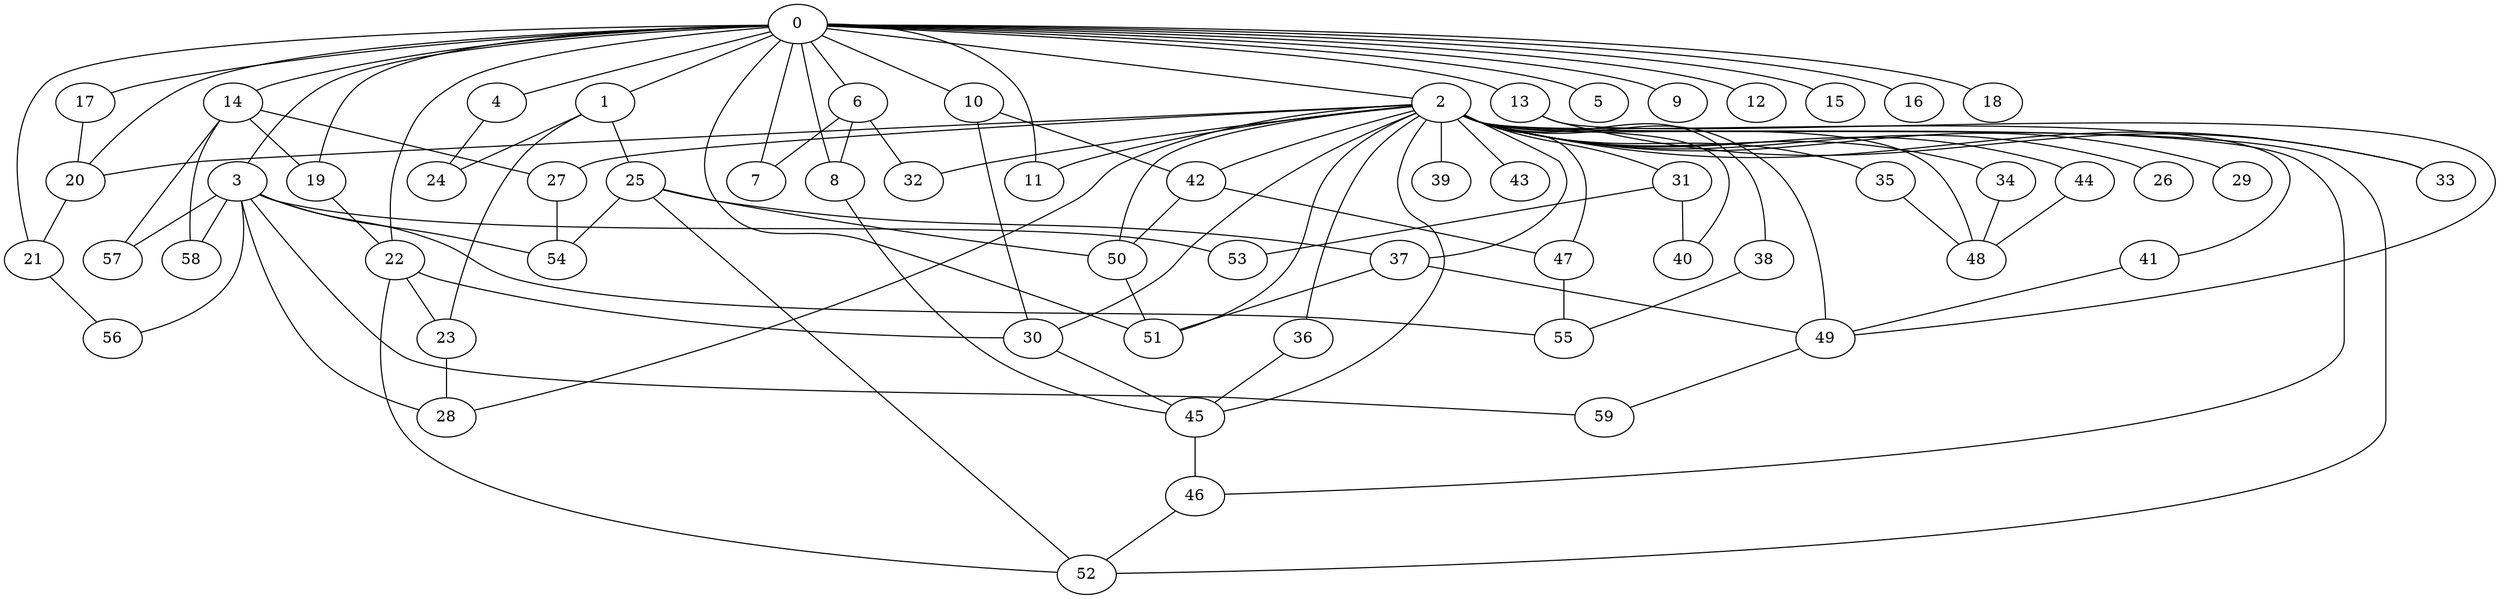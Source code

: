 
graph graphname {
    0 -- 1
0 -- 2
0 -- 3
0 -- 4
0 -- 5
0 -- 6
0 -- 7
0 -- 8
0 -- 9
0 -- 10
0 -- 11
0 -- 12
0 -- 13
0 -- 14
0 -- 15
0 -- 16
0 -- 17
0 -- 18
0 -- 19
0 -- 20
0 -- 21
0 -- 22
0 -- 51
1 -- 24
1 -- 25
1 -- 23
2 -- 26
2 -- 27
2 -- 28
2 -- 29
2 -- 30
2 -- 31
2 -- 32
2 -- 33
2 -- 34
2 -- 35
2 -- 36
2 -- 37
2 -- 38
2 -- 39
2 -- 40
2 -- 41
2 -- 42
2 -- 43
2 -- 44
2 -- 45
2 -- 46
2 -- 47
2 -- 48
2 -- 49
2 -- 50
2 -- 51
2 -- 52
2 -- 20
2 -- 11
3 -- 53
3 -- 54
3 -- 55
3 -- 56
3 -- 57
3 -- 58
3 -- 59
3 -- 28
4 -- 24
6 -- 32
6 -- 7
6 -- 8
8 -- 45
10 -- 42
10 -- 30
13 -- 33
13 -- 49
14 -- 27
14 -- 19
14 -- 57
14 -- 58
17 -- 20
19 -- 22
20 -- 21
21 -- 56
22 -- 23
22 -- 52
22 -- 30
23 -- 28
25 -- 50
25 -- 54
25 -- 52
25 -- 37
27 -- 54
30 -- 45
31 -- 53
31 -- 40
34 -- 48
35 -- 48
36 -- 45
37 -- 49
37 -- 51
38 -- 55
41 -- 49
42 -- 47
42 -- 50
44 -- 48
45 -- 46
46 -- 52
47 -- 55
49 -- 59
50 -- 51

}
